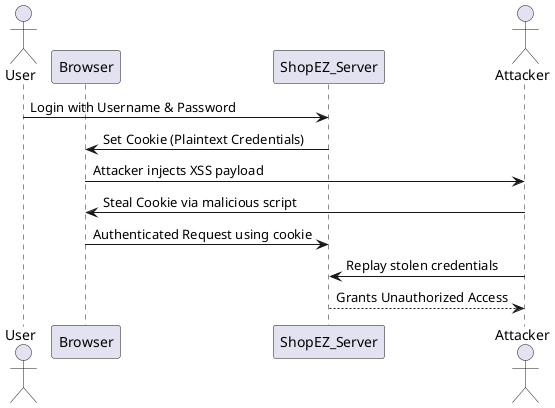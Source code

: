 @startuml "ShopEZ_Server"
actor User
participant Browser
participant ShopEZ_Server
actor Attacker

User -> ShopEZ_Server: Login with Username & Password
ShopEZ_Server -> Browser: Set Cookie (Plaintext Credentials)
Browser -> Attacker: Attacker injects XSS payload
Attacker -> Browser: Steal Cookie via malicious script
Browser -> ShopEZ_Server: Authenticated Request using cookie
Attacker -> ShopEZ_Server: Replay stolen credentials
ShopEZ_Server --> Attacker: Grants Unauthorized Access
@enduml

